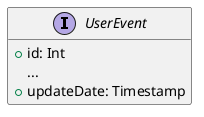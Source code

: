 @startuml
hide empty members

interface UserEvent {
    +id: Int
    ...
    +updateDate: Timestamp
}


@enduml

